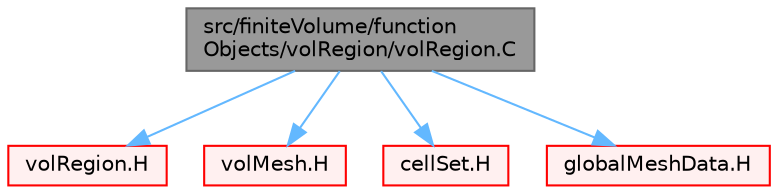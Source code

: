 digraph "src/finiteVolume/functionObjects/volRegion/volRegion.C"
{
 // LATEX_PDF_SIZE
  bgcolor="transparent";
  edge [fontname=Helvetica,fontsize=10,labelfontname=Helvetica,labelfontsize=10];
  node [fontname=Helvetica,fontsize=10,shape=box,height=0.2,width=0.4];
  Node1 [id="Node000001",label="src/finiteVolume/function\lObjects/volRegion/volRegion.C",height=0.2,width=0.4,color="gray40", fillcolor="grey60", style="filled", fontcolor="black",tooltip=" "];
  Node1 -> Node2 [id="edge1_Node000001_Node000002",color="steelblue1",style="solid",tooltip=" "];
  Node2 [id="Node000002",label="volRegion.H",height=0.2,width=0.4,color="red", fillcolor="#FFF0F0", style="filled",URL="$volRegion_8H.html",tooltip=" "];
  Node1 -> Node158 [id="edge2_Node000001_Node000158",color="steelblue1",style="solid",tooltip=" "];
  Node158 [id="Node000158",label="volMesh.H",height=0.2,width=0.4,color="red", fillcolor="#FFF0F0", style="filled",URL="$volMesh_8H.html",tooltip=" "];
  Node1 -> Node350 [id="edge3_Node000001_Node000350",color="steelblue1",style="solid",tooltip=" "];
  Node350 [id="Node000350",label="cellSet.H",height=0.2,width=0.4,color="red", fillcolor="#FFF0F0", style="filled",URL="$cellSet_8H.html",tooltip=" "];
  Node1 -> Node352 [id="edge4_Node000001_Node000352",color="steelblue1",style="solid",tooltip=" "];
  Node352 [id="Node000352",label="globalMeshData.H",height=0.2,width=0.4,color="red", fillcolor="#FFF0F0", style="filled",URL="$globalMeshData_8H.html",tooltip=" "];
}
